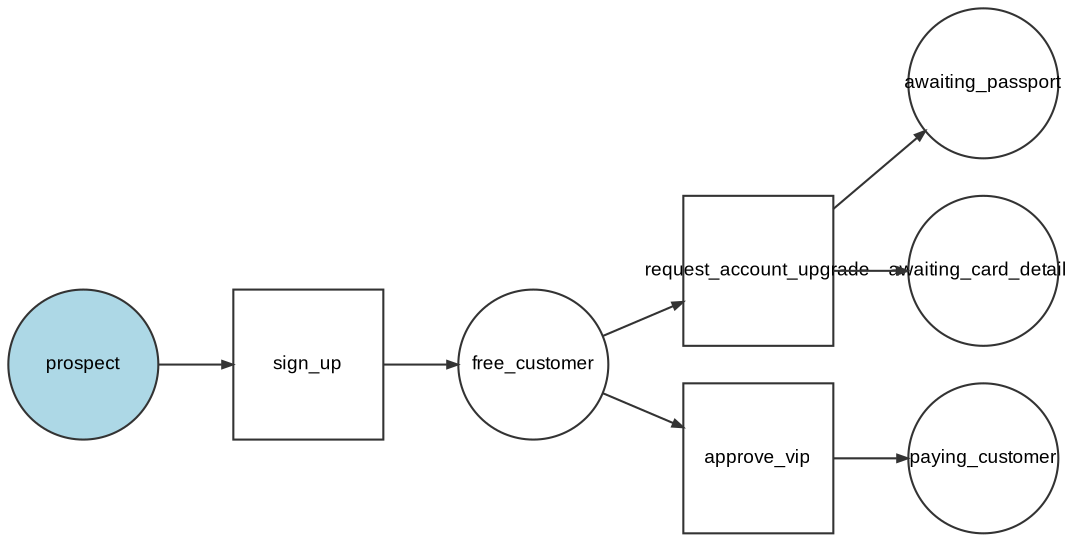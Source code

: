 digraph workflow {
  ratio="compress" rankdir="LR"
  node [fontsize="9" fontname="Arial" color="#333333" fillcolor="lightblue" fixedsize="1" width="1"];
  edge [fontsize="9" fontname="Arial" color="#333333" arrowhead="normal" arrowsize="0.5"];

  place_prospect [label="prospect", shape=circle, style="filled"];
  place_free_customer [label="free_customer", shape=circle];
  place_awaiting_passport [label="awaiting_passport", shape=circle];
  place_awaiting_card_details [label="awaiting_card_details", shape=circle];
  place_paying_customer [label="paying_customer", shape=circle];
  transition_sign_up [label="sign_up", shape=box, shape="box", regular="1"];
  transition_request_account_upgrade [label="request_account_upgrade", shape=box, shape="box", regular="1"];
  transition_approve_vip [label="approve_vip", shape=box, shape="box", regular="1"];
  place_prospect -> transition_sign_up [style="solid"];
  transition_sign_up -> place_free_customer [style="solid"];
  place_free_customer -> transition_request_account_upgrade [style="solid"];
  transition_request_account_upgrade -> place_awaiting_passport [style="solid"];
  transition_request_account_upgrade -> place_awaiting_card_details [style="solid"];
  place_free_customer -> transition_approve_vip [style="solid"];
  transition_approve_vip -> place_paying_customer [style="solid"];
}

